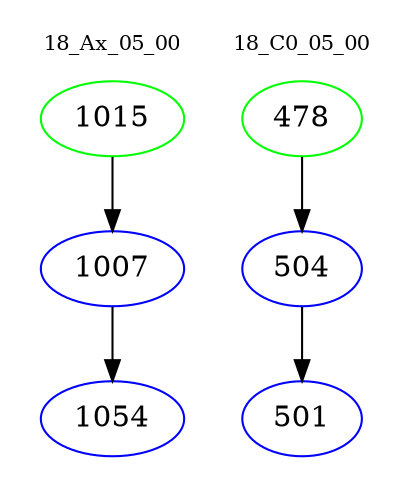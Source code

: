 digraph{
subgraph cluster_0 {
color = white
label = "18_Ax_05_00";
fontsize=10;
T0_1015 [label="1015", color="green"]
T0_1015 -> T0_1007 [color="black"]
T0_1007 [label="1007", color="blue"]
T0_1007 -> T0_1054 [color="black"]
T0_1054 [label="1054", color="blue"]
}
subgraph cluster_1 {
color = white
label = "18_C0_05_00";
fontsize=10;
T1_478 [label="478", color="green"]
T1_478 -> T1_504 [color="black"]
T1_504 [label="504", color="blue"]
T1_504 -> T1_501 [color="black"]
T1_501 [label="501", color="blue"]
}
}
